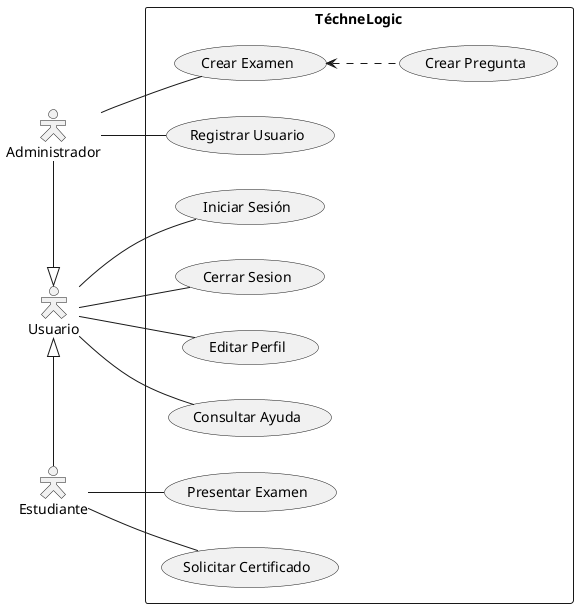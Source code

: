 @startuml 
skinparam actorStyle hollow
left to right direction

actor "Administrador" as Admin
actor "Estudiante" as Student
actor "Usuario" as User

rectangle TéchneLogic {
usecase "Crear Examen" as CreateT
usecase "Crear Pregunta" as CreateQ
usecase "Registrar Usuario" as Register
usecase "Iniciar Sesión" as Login
usecase "Cerrar Sesion" as Logout
usecase "Editar Perfil" as Edit 
usecase "Consultar Ayuda" as Help
usecase "Presentar Examen" as Test
usecase "Solicitar Certificado" as Certify
}

User <|-l- Admin
User <|-r- Student

Admin -- CreateT
CreateT <.. CreateQ 
Admin -- Register

User -- Login
User -- Logout
User -- Edit
User -- Help

Student -- Test

Student -- Certify

@enduml
